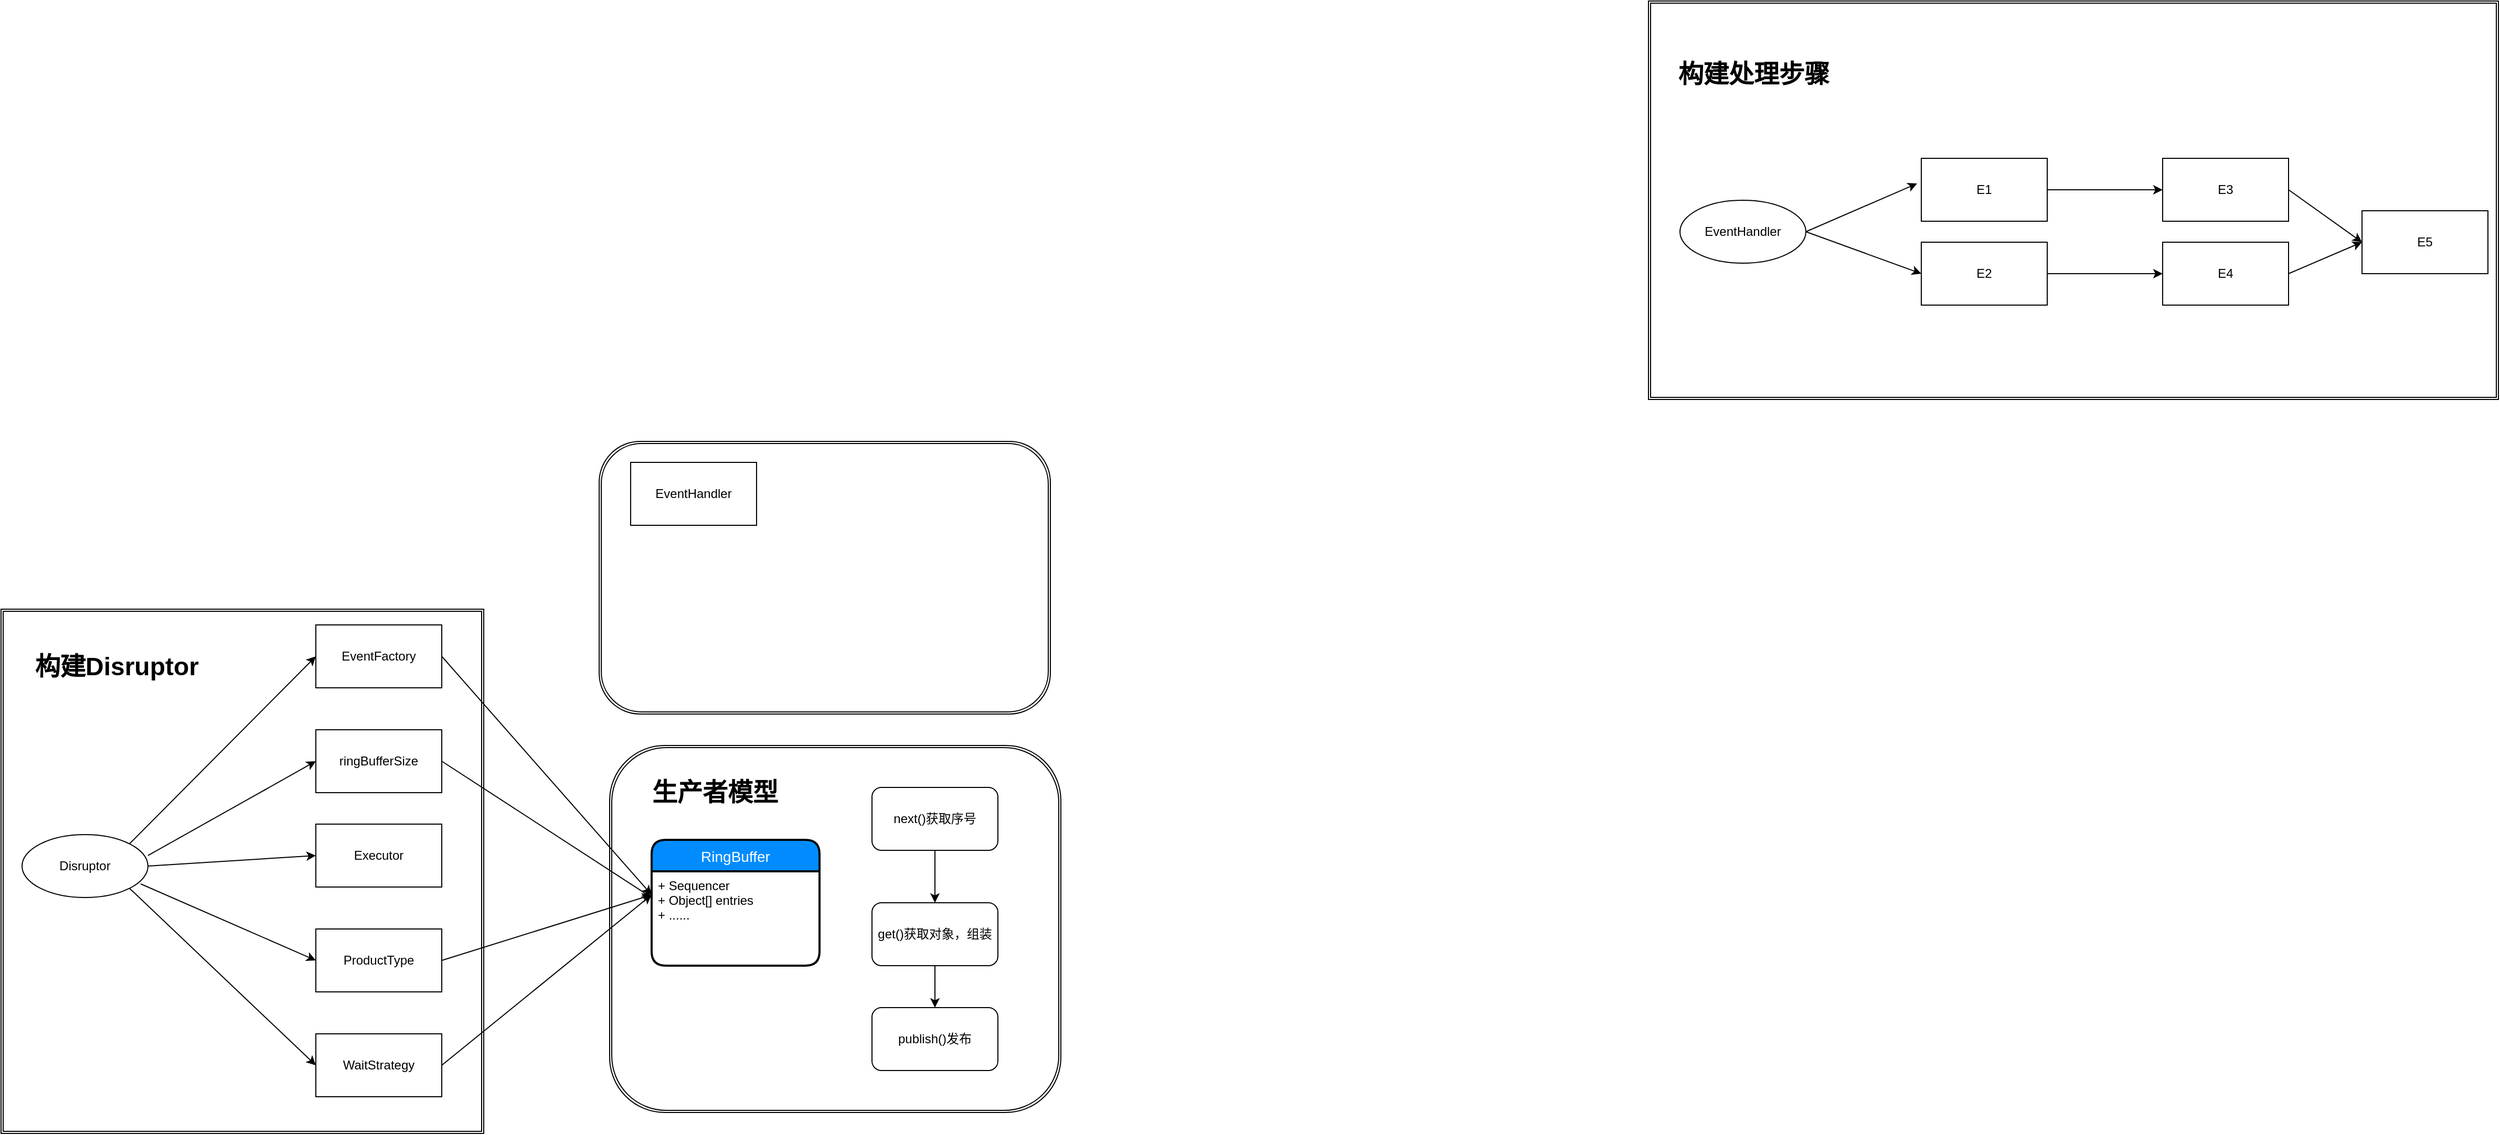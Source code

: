 <mxfile version="12.4.3" type="github" pages="1">
  <diagram id="dEg8KyTWXzqVYMuuAxpU" name="Page-1">
    <mxGraphModel dx="2546" dy="2814" grid="1" gridSize="10" guides="1" tooltips="1" connect="1" arrows="1" fold="1" page="1" pageScale="1" pageWidth="1600" pageHeight="2200" math="0" shadow="0">
      <root>
        <mxCell id="0"/>
        <mxCell id="1" parent="0"/>
        <mxCell id="946jWutNOFPCeHXfuNjZ-25" value="" style="shape=ext;double=1;rounded=0;whiteSpace=wrap;html=1;" parent="1" vertex="1">
          <mxGeometry x="-1550" y="150" width="460" height="500" as="geometry"/>
        </mxCell>
        <mxCell id="946jWutNOFPCeHXfuNjZ-27" value="&lt;span style=&quot;white-space: normal&quot;&gt;EventFactory&lt;/span&gt;" style="rounded=0;whiteSpace=wrap;html=1;" parent="1" vertex="1">
          <mxGeometry x="-1250" y="165" width="120" height="60" as="geometry"/>
        </mxCell>
        <mxCell id="946jWutNOFPCeHXfuNjZ-28" value="Disruptor" style="ellipse;whiteSpace=wrap;html=1;" parent="1" vertex="1">
          <mxGeometry x="-1530" y="365" width="120" height="60" as="geometry"/>
        </mxCell>
        <mxCell id="946jWutNOFPCeHXfuNjZ-29" value="" style="endArrow=classic;html=1;entryX=0;entryY=0.5;entryDx=0;entryDy=0;exitX=1;exitY=0;exitDx=0;exitDy=0;" parent="1" source="946jWutNOFPCeHXfuNjZ-28" target="946jWutNOFPCeHXfuNjZ-27" edge="1">
          <mxGeometry width="50" height="50" relative="1" as="geometry">
            <mxPoint x="-1420" y="285" as="sourcePoint"/>
            <mxPoint x="-1370" y="235" as="targetPoint"/>
          </mxGeometry>
        </mxCell>
        <mxCell id="946jWutNOFPCeHXfuNjZ-30" value="ringBufferSize" style="rounded=0;whiteSpace=wrap;html=1;" parent="1" vertex="1">
          <mxGeometry x="-1250" y="265" width="120" height="60" as="geometry"/>
        </mxCell>
        <mxCell id="946jWutNOFPCeHXfuNjZ-31" value="" style="endArrow=classic;html=1;exitX=1;exitY=0.333;exitDx=0;exitDy=0;exitPerimeter=0;entryX=0;entryY=0.5;entryDx=0;entryDy=0;" parent="1" source="946jWutNOFPCeHXfuNjZ-28" target="946jWutNOFPCeHXfuNjZ-30" edge="1">
          <mxGeometry width="50" height="50" relative="1" as="geometry">
            <mxPoint x="-1300" y="405" as="sourcePoint"/>
            <mxPoint x="-1250" y="355" as="targetPoint"/>
          </mxGeometry>
        </mxCell>
        <mxCell id="946jWutNOFPCeHXfuNjZ-32" value="Executor" style="rounded=0;whiteSpace=wrap;html=1;" parent="1" vertex="1">
          <mxGeometry x="-1250" y="355" width="120" height="60" as="geometry"/>
        </mxCell>
        <mxCell id="946jWutNOFPCeHXfuNjZ-33" value="" style="endArrow=classic;html=1;exitX=1;exitY=0.5;exitDx=0;exitDy=0;entryX=0;entryY=0.5;entryDx=0;entryDy=0;" parent="1" source="946jWutNOFPCeHXfuNjZ-28" target="946jWutNOFPCeHXfuNjZ-32" edge="1">
          <mxGeometry width="50" height="50" relative="1" as="geometry">
            <mxPoint x="-1380" y="395" as="sourcePoint"/>
            <mxPoint x="-1330" y="345" as="targetPoint"/>
          </mxGeometry>
        </mxCell>
        <mxCell id="946jWutNOFPCeHXfuNjZ-34" value="ProductType" style="rounded=0;whiteSpace=wrap;html=1;" parent="1" vertex="1">
          <mxGeometry x="-1250" y="455" width="120" height="60" as="geometry"/>
        </mxCell>
        <mxCell id="946jWutNOFPCeHXfuNjZ-35" value="" style="endArrow=classic;html=1;entryX=0;entryY=0.5;entryDx=0;entryDy=0;exitX=0.942;exitY=0.783;exitDx=0;exitDy=0;exitPerimeter=0;" parent="1" source="946jWutNOFPCeHXfuNjZ-28" target="946jWutNOFPCeHXfuNjZ-34" edge="1">
          <mxGeometry width="50" height="50" relative="1" as="geometry">
            <mxPoint x="-1400" y="485" as="sourcePoint"/>
            <mxPoint x="-1350" y="435" as="targetPoint"/>
          </mxGeometry>
        </mxCell>
        <mxCell id="946jWutNOFPCeHXfuNjZ-36" value="WaitStrategy" style="rounded=0;whiteSpace=wrap;html=1;" parent="1" vertex="1">
          <mxGeometry x="-1250" y="555" width="120" height="60" as="geometry"/>
        </mxCell>
        <mxCell id="946jWutNOFPCeHXfuNjZ-37" value="" style="endArrow=classic;html=1;exitX=1;exitY=1;exitDx=0;exitDy=0;entryX=0;entryY=0.5;entryDx=0;entryDy=0;" parent="1" source="946jWutNOFPCeHXfuNjZ-28" target="946jWutNOFPCeHXfuNjZ-36" edge="1">
          <mxGeometry width="50" height="50" relative="1" as="geometry">
            <mxPoint x="-1410" y="575" as="sourcePoint"/>
            <mxPoint x="-1360" y="525" as="targetPoint"/>
          </mxGeometry>
        </mxCell>
        <mxCell id="946jWutNOFPCeHXfuNjZ-43" value="构建Disruptor" style="text;strokeColor=none;fillColor=none;html=1;fontSize=24;fontStyle=1;verticalAlign=middle;align=center;" parent="1" vertex="1">
          <mxGeometry x="-1490" y="185" width="100" height="40" as="geometry"/>
        </mxCell>
        <mxCell id="946jWutNOFPCeHXfuNjZ-109" value="&lt;span style=&quot;color: rgba(0 , 0 , 0 , 0) ; font-family: monospace ; font-size: 0px&quot;&gt;%3CmxGraphModel%3E%3Croot%3E%3CmxCell%20id%3D%220%22%2F%3E%3CmxCell%20id%3D%221%22%20parent%3D%220%22%2F%3E%3CmxCell%20id%3D%222%22%20value%3D%22EventHandler%22%20style%3D%22ellipse%3BwhiteSpace%3Dwrap%3Bhtml%3D1%3B%22%20vertex%3D%221%22%20parent%3D%221%22%3E%3CmxGeometry%20x%3D%22-1530%22%20y%3D%22710%22%20width%3D%22120%22%20height%3D%2260%22%20as%3D%22geometry%22%2F%3E%3C%2FmxCell%3E%3CmxCell%20id%3D%223%22%20value%3D%22E1%22%20style%3D%22rounded%3D0%3BwhiteSpace%3Dwrap%3Bhtml%3D1%3B%22%20vertex%3D%221%22%20parent%3D%221%22%3E%3CmxGeometry%20x%3D%22-1300%22%20y%3D%22670%22%20width%3D%22120%22%20height%3D%2260%22%20as%3D%22geometry%22%2F%3E%3C%2FmxCell%3E%3CmxCell%20id%3D%224%22%20value%3D%22E2%22%20style%3D%22rounded%3D0%3BwhiteSpace%3Dwrap%3Bhtml%3D1%3B%22%20vertex%3D%221%22%20parent%3D%221%22%3E%3CmxGeometry%20x%3D%22-1300%22%20y%3D%22750%22%20width%3D%22120%22%20height%3D%2260%22%20as%3D%22geometry%22%2F%3E%3C%2FmxCell%3E%3CmxCell%20id%3D%225%22%20value%3D%22%22%20style%3D%22endArrow%3Dclassic%3Bhtml%3D1%3BentryX%3D-0.033%3BentryY%3D0.4%3BentryDx%3D0%3BentryDy%3D0%3BentryPerimeter%3D0%3BexitX%3D1%3BexitY%3D0.5%3BexitDx%3D0%3BexitDy%3D0%3B%22%20edge%3D%221%22%20source%3D%222%22%20target%3D%223%22%20parent%3D%221%22%3E%3CmxGeometry%20width%3D%2250%22%20height%3D%2250%22%20relative%3D%221%22%20as%3D%22geometry%22%3E%3CmxPoint%20x%3D%22-1400%22%20y%3D%22730%22%20as%3D%22sourcePoint%22%2F%3E%3CmxPoint%20x%3D%22-1350%22%20y%3D%22680%22%20as%3D%22targetPoint%22%2F%3E%3C%2FmxGeometry%3E%3C%2FmxCell%3E%3CmxCell%20id%3D%226%22%20value%3D%22%22%20style%3D%22endArrow%3Dclassic%3Bhtml%3D1%3BentryX%3D0%3BentryY%3D0.5%3BentryDx%3D0%3BentryDy%3D0%3BexitX%3D1%3BexitY%3D0.5%3BexitDx%3D0%3BexitDy%3D0%3B%22%20edge%3D%221%22%20source%3D%222%22%20target%3D%224%22%20parent%3D%221%22%3E%3CmxGeometry%20width%3D%2250%22%20height%3D%2250%22%20relative%3D%221%22%20as%3D%22geometry%22%3E%3CmxPoint%20x%3D%22-1400%22%20y%3D%22810%22%20as%3D%22sourcePoint%22%2F%3E%3CmxPoint%20x%3D%22-1350%22%20y%3D%22760%22%20as%3D%22targetPoint%22%2F%3E%3C%2FmxGeometry%3E%3C%2FmxCell%3E%3CmxCell%20id%3D%227%22%20value%3D%22E3%22%20style%3D%22rounded%3D0%3BwhiteSpace%3Dwrap%3Bhtml%3D1%3B%22%20vertex%3D%221%22%20parent%3D%221%22%3E%3CmxGeometry%20x%3D%22-1070%22%20y%3D%22670%22%20width%3D%22120%22%20height%3D%2260%22%20as%3D%22geometry%22%2F%3E%3C%2FmxCell%3E%3CmxCell%20id%3D%228%22%20value%3D%22%26lt%3Bspan%20style%3D%26quot%3Bwhite-space%3A%20normal%26quot%3B%26gt%3BE4%26lt%3B%2Fspan%26gt%3B%22%20style%3D%22rounded%3D0%3BwhiteSpace%3Dwrap%3Bhtml%3D1%3B%22%20vertex%3D%221%22%20parent%3D%221%22%3E%3CmxGeometry%20x%3D%22-1070%22%20y%3D%22750%22%20width%3D%22120%22%20height%3D%2260%22%20as%3D%22geometry%22%2F%3E%3C%2FmxCell%3E%3CmxCell%20id%3D%229%22%20value%3D%22%22%20style%3D%22endArrow%3Dclassic%3Bhtml%3D1%3BentryX%3D0%3BentryY%3D0.5%3BentryDx%3D0%3BentryDy%3D0%3BexitX%3D1%3BexitY%3D0.5%3BexitDx%3D0%3BexitDy%3D0%3B%22%20edge%3D%221%22%20source%3D%223%22%20target%3D%227%22%20parent%3D%221%22%3E%3CmxGeometry%20width%3D%2250%22%20height%3D%2250%22%20relative%3D%221%22%20as%3D%22geometry%22%3E%3CmxPoint%20x%3D%22-1160%22%20y%3D%22720%22%20as%3D%22sourcePoint%22%2F%3E%3CmxPoint%20x%3D%22-1110%22%20y%3D%22670%22%20as%3D%22targetPoint%22%2F%3E%3C%2FmxGeometry%3E%3C%2FmxCell%3E%3CmxCell%20id%3D%2210%22%20value%3D%22%22%20style%3D%22endArrow%3Dclassic%3Bhtml%3D1%3BentryX%3D0%3BentryY%3D0.5%3BentryDx%3D0%3BentryDy%3D0%3BexitX%3D1%3BexitY%3D0.5%3BexitDx%3D0%3BexitDy%3D0%3B%22%20edge%3D%221%22%20source%3D%224%22%20target%3D%228%22%20parent%3D%221%22%3E%3CmxGeometry%20width%3D%2250%22%20height%3D%2250%22%20relative%3D%221%22%20as%3D%22geometry%22%3E%3CmxPoint%20x%3D%22-1140%22%20y%3D%22810%22%20as%3D%22sourcePoint%22%2F%3E%3CmxPoint%20x%3D%22-1080%22%20y%3D%22790%22%20as%3D%22targetPoint%22%2F%3E%3C%2FmxGeometry%3E%3C%2FmxCell%3E%3CmxCell%20id%3D%2211%22%20value%3D%22E5%22%20style%3D%22rounded%3D0%3BwhiteSpace%3Dwrap%3Bhtml%3D1%3B%22%20vertex%3D%221%22%20parent%3D%221%22%3E%3CmxGeometry%20x%3D%22-880%22%20y%3D%22720%22%20width%3D%22120%22%20height%3D%2260%22%20as%3D%22geometry%22%2F%3E%3C%2FmxCell%3E%3CmxCell%20id%3D%2212%22%20value%3D%22%22%20style%3D%22endArrow%3Dclassic%3Bhtml%3D1%3BentryX%3D0%3BentryY%3D0.5%3BentryDx%3D0%3BentryDy%3D0%3BexitX%3D1%3BexitY%3D0.5%3BexitDx%3D0%3BexitDy%3D0%3B%22%20edge%3D%221%22%20source%3D%227%22%20target%3D%2211%22%20parent%3D%221%22%3E%3CmxGeometry%20width%3D%2250%22%20height%3D%2250%22%20relative%3D%221%22%20as%3D%22geometry%22%3E%3CmxPoint%20x%3D%22-940%22%20y%3D%22760%22%20as%3D%22sourcePoint%22%2F%3E%3CmxPoint%20x%3D%22-890%22%20y%3D%22710%22%20as%3D%22targetPoint%22%2F%3E%3C%2FmxGeometry%3E%3C%2FmxCell%3E%3CmxCell%20id%3D%2213%22%20value%3D%22%22%20style%3D%22endArrow%3Dclassic%3Bhtml%3D1%3BentryX%3D0%3BentryY%3D0.5%3BentryDx%3D0%3BentryDy%3D0%3BexitX%3D1%3BexitY%3D0.5%3BexitDx%3D0%3BexitDy%3D0%3B%22%20edge%3D%221%22%20source%3D%228%22%20target%3D%2211%22%20parent%3D%221%22%3E%3CmxGeometry%20width%3D%2250%22%20height%3D%2250%22%20relative%3D%221%22%20as%3D%22geometry%22%3E%3CmxPoint%20x%3D%22-950%22%20y%3D%22800%22%20as%3D%22sourcePoint%22%2F%3E%3CmxPoint%20x%3D%22-900%22%20y%3D%22750%22%20as%3D%22targetPoint%22%2F%3E%3C%2FmxGeometry%3E%3C%2FmxCell%3E%3C%2Froot%3E%3C%2FmxGraphModel%3E&lt;/span&gt;" style="shape=ext;double=1;rounded=0;whiteSpace=wrap;html=1;" parent="1" vertex="1">
          <mxGeometry x="20" y="-430" width="810" height="380" as="geometry"/>
        </mxCell>
        <mxCell id="946jWutNOFPCeHXfuNjZ-110" value="EventHandler" style="ellipse;whiteSpace=wrap;html=1;" parent="1" vertex="1">
          <mxGeometry x="50" y="-240" width="120" height="60" as="geometry"/>
        </mxCell>
        <mxCell id="946jWutNOFPCeHXfuNjZ-111" value="E1" style="rounded=0;whiteSpace=wrap;html=1;" parent="1" vertex="1">
          <mxGeometry x="280" y="-280" width="120" height="60" as="geometry"/>
        </mxCell>
        <mxCell id="946jWutNOFPCeHXfuNjZ-112" value="E2" style="rounded=0;whiteSpace=wrap;html=1;" parent="1" vertex="1">
          <mxGeometry x="280" y="-200" width="120" height="60" as="geometry"/>
        </mxCell>
        <mxCell id="946jWutNOFPCeHXfuNjZ-113" value="" style="endArrow=classic;html=1;entryX=-0.033;entryY=0.4;entryDx=0;entryDy=0;entryPerimeter=0;exitX=1;exitY=0.5;exitDx=0;exitDy=0;" parent="1" source="946jWutNOFPCeHXfuNjZ-110" target="946jWutNOFPCeHXfuNjZ-111" edge="1">
          <mxGeometry width="50" height="50" relative="1" as="geometry">
            <mxPoint x="180" y="-220" as="sourcePoint"/>
            <mxPoint x="230" y="-270" as="targetPoint"/>
          </mxGeometry>
        </mxCell>
        <mxCell id="946jWutNOFPCeHXfuNjZ-114" value="" style="endArrow=classic;html=1;entryX=0;entryY=0.5;entryDx=0;entryDy=0;exitX=1;exitY=0.5;exitDx=0;exitDy=0;" parent="1" source="946jWutNOFPCeHXfuNjZ-110" target="946jWutNOFPCeHXfuNjZ-112" edge="1">
          <mxGeometry width="50" height="50" relative="1" as="geometry">
            <mxPoint x="180" y="-140" as="sourcePoint"/>
            <mxPoint x="230" y="-190" as="targetPoint"/>
          </mxGeometry>
        </mxCell>
        <mxCell id="946jWutNOFPCeHXfuNjZ-115" value="E3" style="rounded=0;whiteSpace=wrap;html=1;" parent="1" vertex="1">
          <mxGeometry x="510" y="-280" width="120" height="60" as="geometry"/>
        </mxCell>
        <mxCell id="946jWutNOFPCeHXfuNjZ-116" value="&lt;span style=&quot;white-space: normal&quot;&gt;E4&lt;/span&gt;" style="rounded=0;whiteSpace=wrap;html=1;" parent="1" vertex="1">
          <mxGeometry x="510" y="-200" width="120" height="60" as="geometry"/>
        </mxCell>
        <mxCell id="946jWutNOFPCeHXfuNjZ-117" value="" style="endArrow=classic;html=1;entryX=0;entryY=0.5;entryDx=0;entryDy=0;exitX=1;exitY=0.5;exitDx=0;exitDy=0;" parent="1" source="946jWutNOFPCeHXfuNjZ-111" target="946jWutNOFPCeHXfuNjZ-115" edge="1">
          <mxGeometry width="50" height="50" relative="1" as="geometry">
            <mxPoint x="420" y="-230" as="sourcePoint"/>
            <mxPoint x="470" y="-280" as="targetPoint"/>
          </mxGeometry>
        </mxCell>
        <mxCell id="946jWutNOFPCeHXfuNjZ-118" value="" style="endArrow=classic;html=1;entryX=0;entryY=0.5;entryDx=0;entryDy=0;exitX=1;exitY=0.5;exitDx=0;exitDy=0;" parent="1" source="946jWutNOFPCeHXfuNjZ-112" target="946jWutNOFPCeHXfuNjZ-116" edge="1">
          <mxGeometry width="50" height="50" relative="1" as="geometry">
            <mxPoint x="440" y="-140" as="sourcePoint"/>
            <mxPoint x="500" y="-160" as="targetPoint"/>
          </mxGeometry>
        </mxCell>
        <mxCell id="946jWutNOFPCeHXfuNjZ-119" value="E5" style="rounded=0;whiteSpace=wrap;html=1;" parent="1" vertex="1">
          <mxGeometry x="700" y="-230" width="120" height="60" as="geometry"/>
        </mxCell>
        <mxCell id="946jWutNOFPCeHXfuNjZ-120" value="" style="endArrow=classic;html=1;entryX=0;entryY=0.5;entryDx=0;entryDy=0;exitX=1;exitY=0.5;exitDx=0;exitDy=0;" parent="1" source="946jWutNOFPCeHXfuNjZ-115" target="946jWutNOFPCeHXfuNjZ-119" edge="1">
          <mxGeometry width="50" height="50" relative="1" as="geometry">
            <mxPoint x="640" y="-190" as="sourcePoint"/>
            <mxPoint x="690" y="-240" as="targetPoint"/>
          </mxGeometry>
        </mxCell>
        <mxCell id="946jWutNOFPCeHXfuNjZ-121" value="" style="endArrow=classic;html=1;entryX=0;entryY=0.5;entryDx=0;entryDy=0;exitX=1;exitY=0.5;exitDx=0;exitDy=0;" parent="1" source="946jWutNOFPCeHXfuNjZ-116" target="946jWutNOFPCeHXfuNjZ-119" edge="1">
          <mxGeometry width="50" height="50" relative="1" as="geometry">
            <mxPoint x="630" y="-150" as="sourcePoint"/>
            <mxPoint x="680" y="-200" as="targetPoint"/>
          </mxGeometry>
        </mxCell>
        <mxCell id="946jWutNOFPCeHXfuNjZ-122" value="构建处理步骤" style="text;strokeColor=none;fillColor=none;html=1;fontSize=24;fontStyle=1;verticalAlign=middle;align=center;" parent="1" vertex="1">
          <mxGeometry x="70" y="-380" width="100" height="40" as="geometry"/>
        </mxCell>
        <mxCell id="946jWutNOFPCeHXfuNjZ-124" value="" style="shape=ext;double=1;rounded=1;whiteSpace=wrap;html=1;" parent="1" vertex="1">
          <mxGeometry x="-970" y="280" width="430" height="350" as="geometry"/>
        </mxCell>
        <mxCell id="946jWutNOFPCeHXfuNjZ-128" value="" style="endArrow=classic;html=1;entryX=0;entryY=0.25;entryDx=0;entryDy=0;exitX=1;exitY=0.5;exitDx=0;exitDy=0;" parent="1" edge="1" target="pmHNlwbh6O47197Xcgzu-6">
          <mxGeometry width="50" height="50" relative="1" as="geometry">
            <mxPoint x="-1130" y="195" as="sourcePoint"/>
            <mxPoint x="-950" y="395" as="targetPoint"/>
          </mxGeometry>
        </mxCell>
        <mxCell id="946jWutNOFPCeHXfuNjZ-130" value="" style="endArrow=classic;html=1;entryX=0;entryY=0.25;entryDx=0;entryDy=0;exitX=1;exitY=0.5;exitDx=0;exitDy=0;" parent="1" edge="1" target="pmHNlwbh6O47197Xcgzu-6">
          <mxGeometry width="50" height="50" relative="1" as="geometry">
            <mxPoint x="-1130" y="485" as="sourcePoint"/>
            <mxPoint x="-950" y="395" as="targetPoint"/>
          </mxGeometry>
        </mxCell>
        <mxCell id="946jWutNOFPCeHXfuNjZ-131" value="" style="endArrow=classic;html=1;entryX=0;entryY=0.25;entryDx=0;entryDy=0;exitX=1;exitY=0.5;exitDx=0;exitDy=0;" parent="1" edge="1" target="pmHNlwbh6O47197Xcgzu-6">
          <mxGeometry width="50" height="50" relative="1" as="geometry">
            <mxPoint x="-1130" y="585" as="sourcePoint"/>
            <mxPoint x="-950" y="395" as="targetPoint"/>
          </mxGeometry>
        </mxCell>
        <mxCell id="pmHNlwbh6O47197Xcgzu-5" value="RingBuffer" style="swimlane;childLayout=stackLayout;horizontal=1;startSize=30;horizontalStack=0;fillColor=#008cff;fontColor=#FFFFFF;rounded=1;fontSize=14;fontStyle=0;strokeWidth=2;resizeParent=0;resizeLast=1;shadow=0;dashed=0;align=center;" vertex="1" parent="1">
          <mxGeometry x="-930" y="370" width="160" height="120" as="geometry">
            <mxRectangle x="-930" y="370" width="100" height="30" as="alternateBounds"/>
          </mxGeometry>
        </mxCell>
        <mxCell id="946jWutNOFPCeHXfuNjZ-129" value="" style="endArrow=classic;html=1;entryX=0;entryY=0.5;entryDx=0;entryDy=0;exitX=1;exitY=0.5;exitDx=0;exitDy=0;" parent="pmHNlwbh6O47197Xcgzu-5" edge="1" source="946jWutNOFPCeHXfuNjZ-30">
          <mxGeometry width="50" height="50" relative="1" as="geometry">
            <mxPoint x="-180" y="-45" as="sourcePoint"/>
            <mxPoint y="55" as="targetPoint"/>
          </mxGeometry>
        </mxCell>
        <mxCell id="pmHNlwbh6O47197Xcgzu-6" value="+ Sequencer&#xa;+ Object[] entries&#xa;+ ......" style="align=left;strokeColor=none;fillColor=none;spacingLeft=4;fontSize=12;verticalAlign=top;resizable=0;rotatable=0;part=1;" vertex="1" parent="pmHNlwbh6O47197Xcgzu-5">
          <mxGeometry y="30" width="160" height="90" as="geometry"/>
        </mxCell>
        <mxCell id="pmHNlwbh6O47197Xcgzu-9" value="生产者模型" style="text;strokeColor=none;fillColor=none;html=1;fontSize=24;fontStyle=1;verticalAlign=middle;align=center;" vertex="1" parent="1">
          <mxGeometry x="-920" y="305" width="100" height="40" as="geometry"/>
        </mxCell>
        <mxCell id="pmHNlwbh6O47197Xcgzu-12" value="next()获取序号" style="rounded=1;whiteSpace=wrap;html=1;" vertex="1" parent="1">
          <mxGeometry x="-720" y="320" width="120" height="60" as="geometry"/>
        </mxCell>
        <mxCell id="pmHNlwbh6O47197Xcgzu-13" value="get()获取对象，组装" style="rounded=1;whiteSpace=wrap;html=1;" vertex="1" parent="1">
          <mxGeometry x="-720" y="430" width="120" height="60" as="geometry"/>
        </mxCell>
        <mxCell id="pmHNlwbh6O47197Xcgzu-14" value="publish()发布" style="rounded=1;whiteSpace=wrap;html=1;" vertex="1" parent="1">
          <mxGeometry x="-720" y="530" width="120" height="60" as="geometry"/>
        </mxCell>
        <mxCell id="pmHNlwbh6O47197Xcgzu-17" value="" style="endArrow=classic;html=1;entryX=0.5;entryY=0;entryDx=0;entryDy=0;exitX=0.5;exitY=1;exitDx=0;exitDy=0;" edge="1" parent="1" source="pmHNlwbh6O47197Xcgzu-13" target="pmHNlwbh6O47197Xcgzu-14">
          <mxGeometry width="50" height="50" relative="1" as="geometry">
            <mxPoint x="-1130" y="710" as="sourcePoint"/>
            <mxPoint x="-1080" y="660" as="targetPoint"/>
          </mxGeometry>
        </mxCell>
        <mxCell id="pmHNlwbh6O47197Xcgzu-20" value="" style="endArrow=classic;html=1;exitX=0.5;exitY=1;exitDx=0;exitDy=0;" edge="1" parent="1" source="pmHNlwbh6O47197Xcgzu-12" target="pmHNlwbh6O47197Xcgzu-13">
          <mxGeometry width="50" height="50" relative="1" as="geometry">
            <mxPoint x="-580" y="420" as="sourcePoint"/>
            <mxPoint x="-530" y="370" as="targetPoint"/>
          </mxGeometry>
        </mxCell>
        <mxCell id="pmHNlwbh6O47197Xcgzu-22" value="" style="shape=ext;double=1;rounded=1;whiteSpace=wrap;html=1;" vertex="1" parent="1">
          <mxGeometry x="-980" y="-10" width="430" height="260" as="geometry"/>
        </mxCell>
        <mxCell id="pmHNlwbh6O47197Xcgzu-25" value="EventHandler" style="rounded=0;whiteSpace=wrap;html=1;" vertex="1" parent="1">
          <mxGeometry x="-950" y="10" width="120" height="60" as="geometry"/>
        </mxCell>
      </root>
    </mxGraphModel>
  </diagram>
</mxfile>

